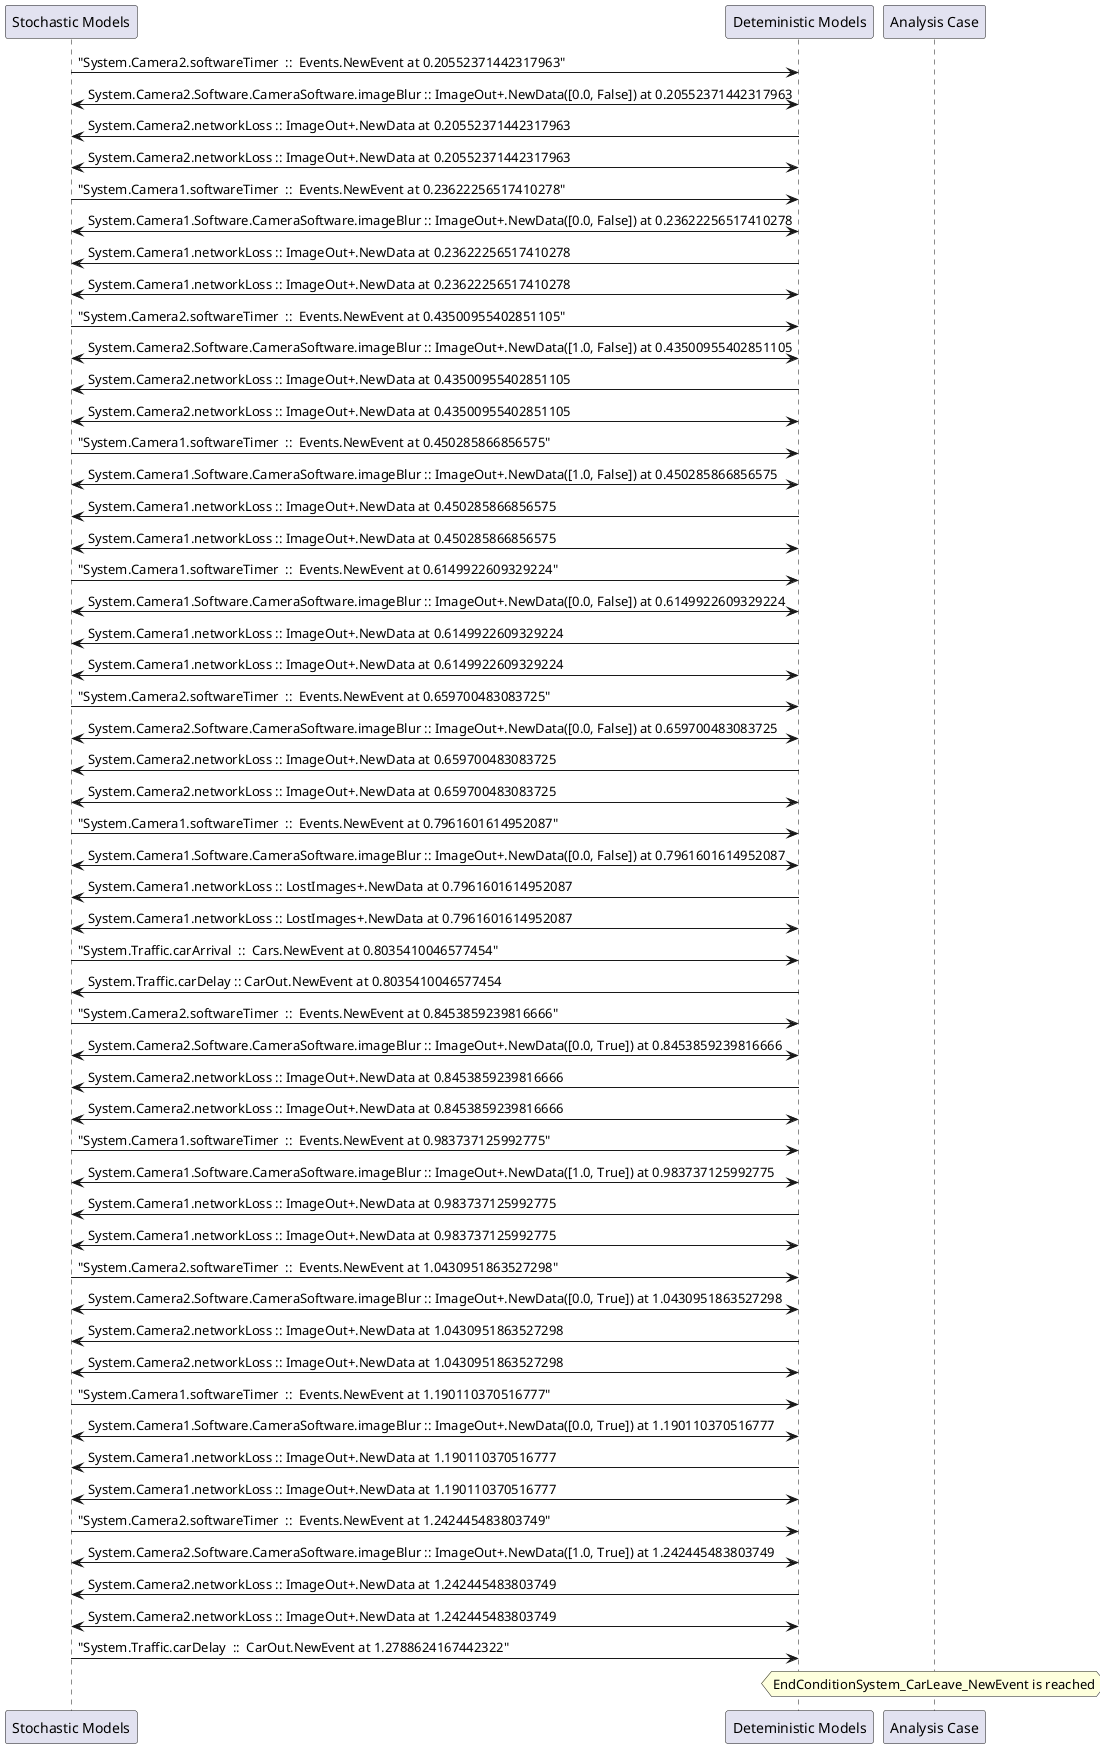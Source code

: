 
	@startuml
	participant "Stochastic Models" as stochmodel
	participant "Deteministic Models" as detmodel
	participant "Analysis Case" as analysis
	{15262_stop} stochmodel -> detmodel : "System.Camera2.softwareTimer  ::  Events.NewEvent at 0.20552371442317963"
detmodel <-> stochmodel : System.Camera2.Software.CameraSoftware.imageBlur :: ImageOut+.NewData([0.0, False]) at 0.20552371442317963
detmodel -> stochmodel : System.Camera2.networkLoss :: ImageOut+.NewData at 0.20552371442317963
detmodel <-> stochmodel : System.Camera2.networkLoss :: ImageOut+.NewData at 0.20552371442317963
{15247_stop} stochmodel -> detmodel : "System.Camera1.softwareTimer  ::  Events.NewEvent at 0.23622256517410278"
detmodel <-> stochmodel : System.Camera1.Software.CameraSoftware.imageBlur :: ImageOut+.NewData([0.0, False]) at 0.23622256517410278
detmodel -> stochmodel : System.Camera1.networkLoss :: ImageOut+.NewData at 0.23622256517410278
detmodel <-> stochmodel : System.Camera1.networkLoss :: ImageOut+.NewData at 0.23622256517410278
{15263_stop} stochmodel -> detmodel : "System.Camera2.softwareTimer  ::  Events.NewEvent at 0.43500955402851105"
detmodel <-> stochmodel : System.Camera2.Software.CameraSoftware.imageBlur :: ImageOut+.NewData([1.0, False]) at 0.43500955402851105
detmodel -> stochmodel : System.Camera2.networkLoss :: ImageOut+.NewData at 0.43500955402851105
detmodel <-> stochmodel : System.Camera2.networkLoss :: ImageOut+.NewData at 0.43500955402851105
{15248_stop} stochmodel -> detmodel : "System.Camera1.softwareTimer  ::  Events.NewEvent at 0.450285866856575"
detmodel <-> stochmodel : System.Camera1.Software.CameraSoftware.imageBlur :: ImageOut+.NewData([1.0, False]) at 0.450285866856575
detmodel -> stochmodel : System.Camera1.networkLoss :: ImageOut+.NewData at 0.450285866856575
detmodel <-> stochmodel : System.Camera1.networkLoss :: ImageOut+.NewData at 0.450285866856575
{15249_stop} stochmodel -> detmodel : "System.Camera1.softwareTimer  ::  Events.NewEvent at 0.6149922609329224"
detmodel <-> stochmodel : System.Camera1.Software.CameraSoftware.imageBlur :: ImageOut+.NewData([0.0, False]) at 0.6149922609329224
detmodel -> stochmodel : System.Camera1.networkLoss :: ImageOut+.NewData at 0.6149922609329224
detmodel <-> stochmodel : System.Camera1.networkLoss :: ImageOut+.NewData at 0.6149922609329224
{15264_stop} stochmodel -> detmodel : "System.Camera2.softwareTimer  ::  Events.NewEvent at 0.659700483083725"
detmodel <-> stochmodel : System.Camera2.Software.CameraSoftware.imageBlur :: ImageOut+.NewData([0.0, False]) at 0.659700483083725
detmodel -> stochmodel : System.Camera2.networkLoss :: ImageOut+.NewData at 0.659700483083725
detmodel <-> stochmodel : System.Camera2.networkLoss :: ImageOut+.NewData at 0.659700483083725
{15250_stop} stochmodel -> detmodel : "System.Camera1.softwareTimer  ::  Events.NewEvent at 0.7961601614952087"
detmodel <-> stochmodel : System.Camera1.Software.CameraSoftware.imageBlur :: ImageOut+.NewData([0.0, False]) at 0.7961601614952087
detmodel -> stochmodel : System.Camera1.networkLoss :: LostImages+.NewData at 0.7961601614952087
detmodel <-> stochmodel : System.Camera1.networkLoss :: LostImages+.NewData at 0.7961601614952087
{15277_stop} stochmodel -> detmodel : "System.Traffic.carArrival  ::  Cars.NewEvent at 0.8035410046577454"
{15283_start} detmodel -> stochmodel : System.Traffic.carDelay :: CarOut.NewEvent at 0.8035410046577454
{15265_stop} stochmodel -> detmodel : "System.Camera2.softwareTimer  ::  Events.NewEvent at 0.8453859239816666"
detmodel <-> stochmodel : System.Camera2.Software.CameraSoftware.imageBlur :: ImageOut+.NewData([0.0, True]) at 0.8453859239816666
detmodel -> stochmodel : System.Camera2.networkLoss :: ImageOut+.NewData at 0.8453859239816666
detmodel <-> stochmodel : System.Camera2.networkLoss :: ImageOut+.NewData at 0.8453859239816666
{15251_stop} stochmodel -> detmodel : "System.Camera1.softwareTimer  ::  Events.NewEvent at 0.983737125992775"
detmodel <-> stochmodel : System.Camera1.Software.CameraSoftware.imageBlur :: ImageOut+.NewData([1.0, True]) at 0.983737125992775
detmodel -> stochmodel : System.Camera1.networkLoss :: ImageOut+.NewData at 0.983737125992775
detmodel <-> stochmodel : System.Camera1.networkLoss :: ImageOut+.NewData at 0.983737125992775
{15266_stop} stochmodel -> detmodel : "System.Camera2.softwareTimer  ::  Events.NewEvent at 1.0430951863527298"
detmodel <-> stochmodel : System.Camera2.Software.CameraSoftware.imageBlur :: ImageOut+.NewData([0.0, True]) at 1.0430951863527298
detmodel -> stochmodel : System.Camera2.networkLoss :: ImageOut+.NewData at 1.0430951863527298
detmodel <-> stochmodel : System.Camera2.networkLoss :: ImageOut+.NewData at 1.0430951863527298
{15252_stop} stochmodel -> detmodel : "System.Camera1.softwareTimer  ::  Events.NewEvent at 1.190110370516777"
detmodel <-> stochmodel : System.Camera1.Software.CameraSoftware.imageBlur :: ImageOut+.NewData([0.0, True]) at 1.190110370516777
detmodel -> stochmodel : System.Camera1.networkLoss :: ImageOut+.NewData at 1.190110370516777
detmodel <-> stochmodel : System.Camera1.networkLoss :: ImageOut+.NewData at 1.190110370516777
{15267_stop} stochmodel -> detmodel : "System.Camera2.softwareTimer  ::  Events.NewEvent at 1.242445483803749"
detmodel <-> stochmodel : System.Camera2.Software.CameraSoftware.imageBlur :: ImageOut+.NewData([1.0, True]) at 1.242445483803749
detmodel -> stochmodel : System.Camera2.networkLoss :: ImageOut+.NewData at 1.242445483803749
detmodel <-> stochmodel : System.Camera2.networkLoss :: ImageOut+.NewData at 1.242445483803749
{15283_stop} stochmodel -> detmodel : "System.Traffic.carDelay  ::  CarOut.NewEvent at 1.2788624167442322"
{15283_start} <-> {15283_stop} : delay
hnote over analysis 
EndConditionSystem_CarLeave_NewEvent is reached
endnote
@enduml